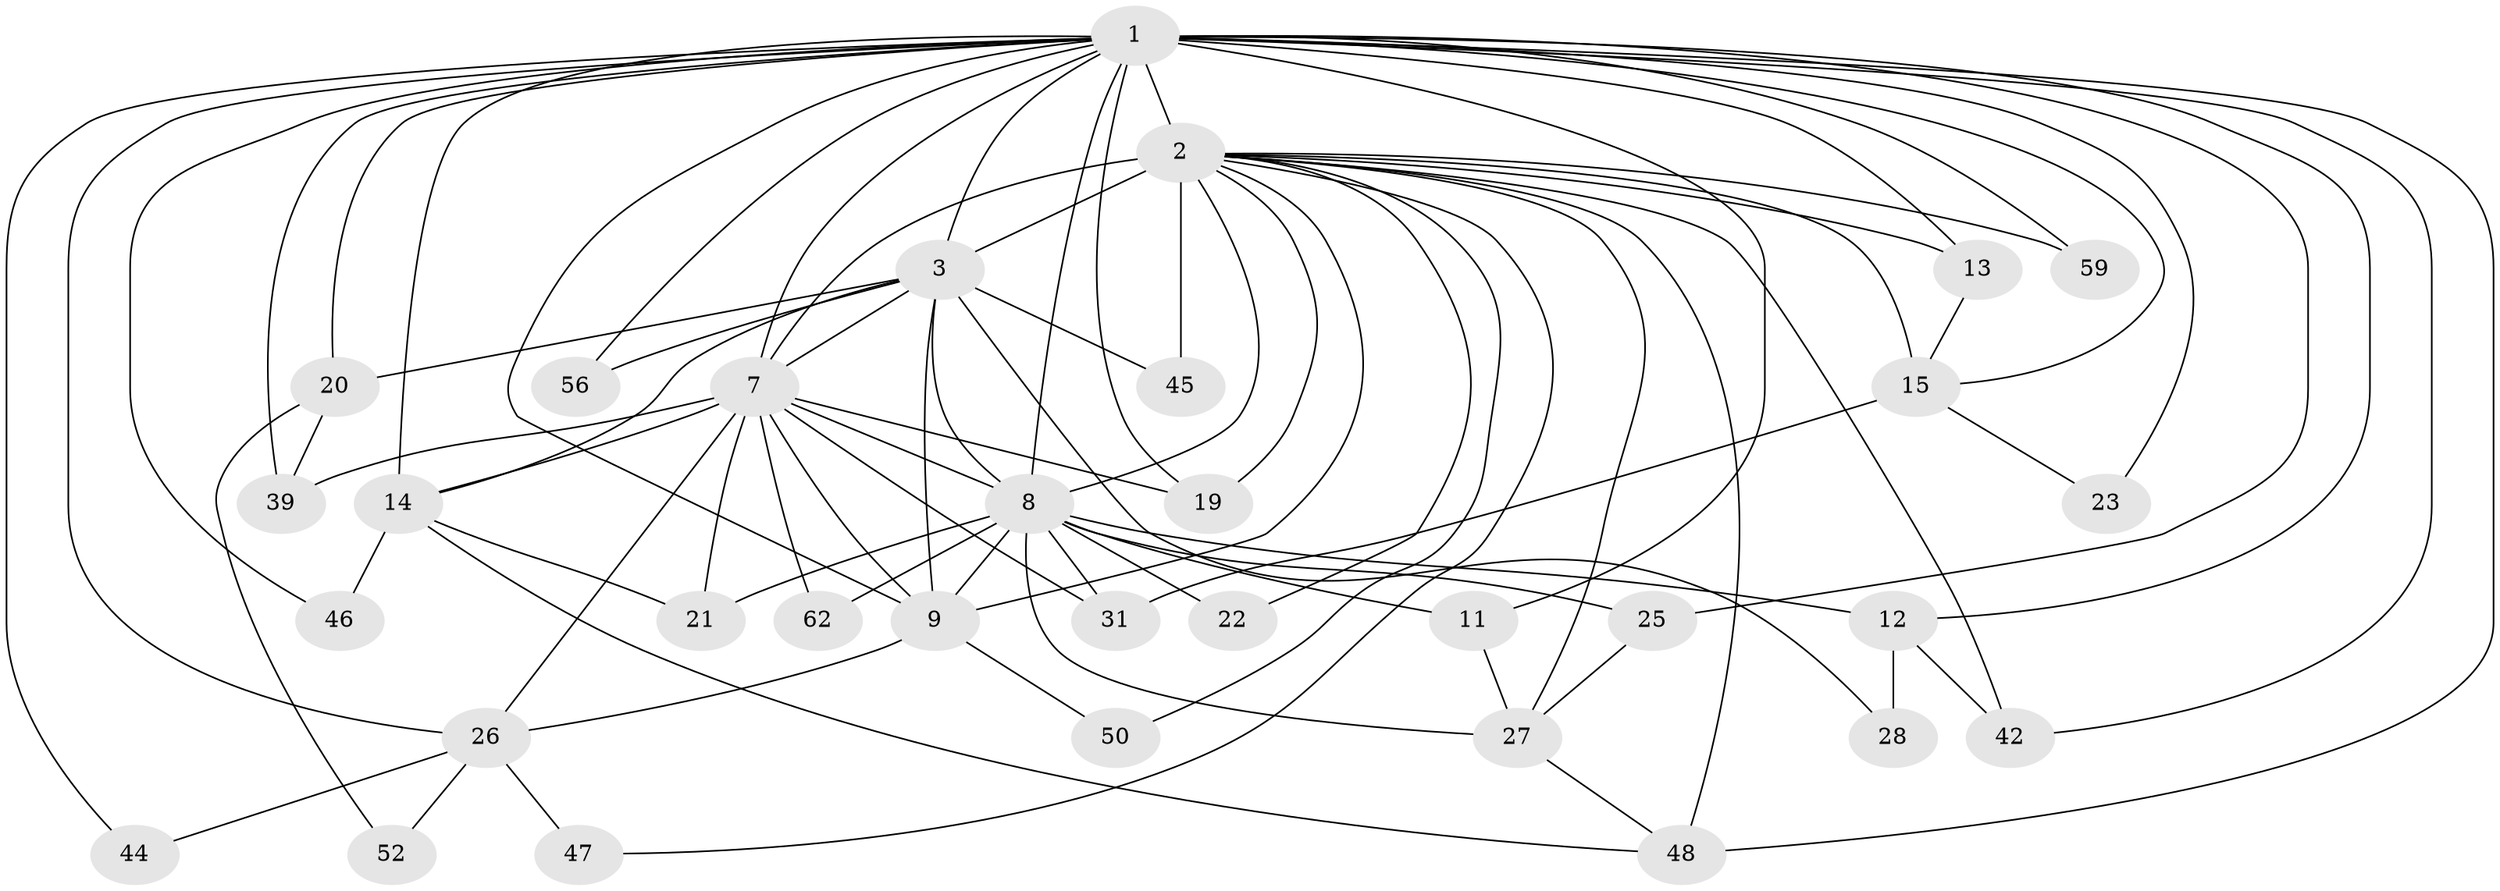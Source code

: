 // original degree distribution, {20: 0.015151515151515152, 16: 0.015151515151515152, 15: 0.015151515151515152, 12: 0.030303030303030304, 13: 0.015151515151515152, 19: 0.030303030303030304, 18: 0.015151515151515152, 17: 0.015151515151515152, 3: 0.21212121212121213, 4: 0.09090909090909091, 7: 0.015151515151515152, 6: 0.015151515151515152, 5: 0.030303030303030304, 2: 0.48484848484848486}
// Generated by graph-tools (version 1.1) at 2025/13/03/09/25 04:13:46]
// undirected, 33 vertices, 81 edges
graph export_dot {
graph [start="1"]
  node [color=gray90,style=filled];
  1 [super="+16+6+60+18+4"];
  2 [super="+5"];
  3;
  7 [super="+54"];
  8;
  9;
  11;
  12;
  13 [super="+36"];
  14;
  15 [super="+41+34"];
  19 [super="+66"];
  20 [super="+32"];
  21 [super="+58"];
  22;
  23;
  25 [super="+53"];
  26 [super="+30"];
  27 [super="+40+29"];
  28;
  31 [super="+49"];
  39 [super="+43"];
  42 [super="+65"];
  44;
  45 [super="+55"];
  46;
  47;
  48 [super="+64+51"];
  50;
  52;
  56;
  59;
  62;
  1 -- 2 [weight=14];
  1 -- 3 [weight=3];
  1 -- 7 [weight=4];
  1 -- 8 [weight=3];
  1 -- 9 [weight=4];
  1 -- 11;
  1 -- 19;
  1 -- 25;
  1 -- 42;
  1 -- 44;
  1 -- 46;
  1 -- 26;
  1 -- 13;
  1 -- 15;
  1 -- 48;
  1 -- 20 [weight=2];
  1 -- 56;
  1 -- 59;
  1 -- 39;
  1 -- 12;
  1 -- 14;
  1 -- 23;
  2 -- 3 [weight=4];
  2 -- 7 [weight=4];
  2 -- 8 [weight=3];
  2 -- 9 [weight=3];
  2 -- 15 [weight=3];
  2 -- 19;
  2 -- 42;
  2 -- 50;
  2 -- 59;
  2 -- 48;
  2 -- 45 [weight=2];
  2 -- 13;
  2 -- 47;
  2 -- 22;
  2 -- 27;
  3 -- 7;
  3 -- 8;
  3 -- 9;
  3 -- 14;
  3 -- 28;
  3 -- 45;
  3 -- 56;
  3 -- 20;
  7 -- 8;
  7 -- 9;
  7 -- 14 [weight=2];
  7 -- 21;
  7 -- 26;
  7 -- 39;
  7 -- 62;
  7 -- 31;
  7 -- 19;
  8 -- 9;
  8 -- 11;
  8 -- 12;
  8 -- 21;
  8 -- 22;
  8 -- 25;
  8 -- 27 [weight=2];
  8 -- 31;
  8 -- 62;
  9 -- 26;
  9 -- 50;
  11 -- 27;
  12 -- 28;
  12 -- 42;
  13 -- 15;
  14 -- 46;
  14 -- 48;
  14 -- 21;
  15 -- 23;
  15 -- 31;
  20 -- 39;
  20 -- 52;
  25 -- 27;
  26 -- 52;
  26 -- 44;
  26 -- 47;
  27 -- 48;
}
